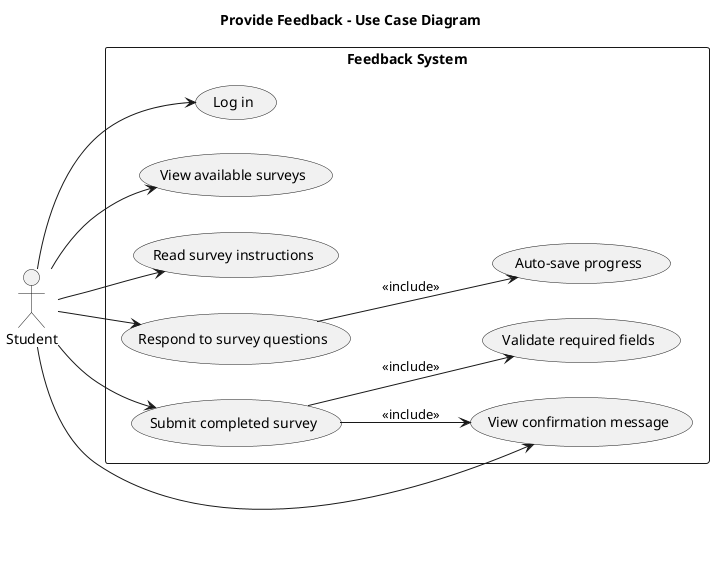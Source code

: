 @startuml provide_feedback_usecase

left to right direction
title Provide Feedback - Use Case Diagram

' Only include styling if consistency across diagrams is necessary, else use default PlantUML look for simplicity, @Ash mentioned it in the discussion

' Primary Actor
actor Student

' System Boundary
rectangle "Feedback System" {

    usecase UC_Login as "Log in"
    usecase UC_ViewSurveys as "View available surveys"
    usecase UC_ReadInstructions as "Read survey instructions"
    usecase UC_Respond as "Respond to survey questions"
    usecase UC_SubmitSurvey as "Submit completed survey"
    usecase UC_Confirmation as "View confirmation message"
    usecase UC_AutoSave as "Auto-save progress"
    usecase UC_Validation as "Validate required fields"

    ' Main flow
    Student --> UC_Login
    Student --> UC_ViewSurveys
    Student --> UC_ReadInstructions
    Student --> UC_Respond
    UC_Respond --> UC_AutoSave : <<include>>
    Student --> UC_SubmitSurvey
    UC_SubmitSurvey --> UC_Validation : <<include>>
    UC_SubmitSurvey --> UC_Confirmation : <<include>>
    Student --> UC_Confirmation
}

@enduml
